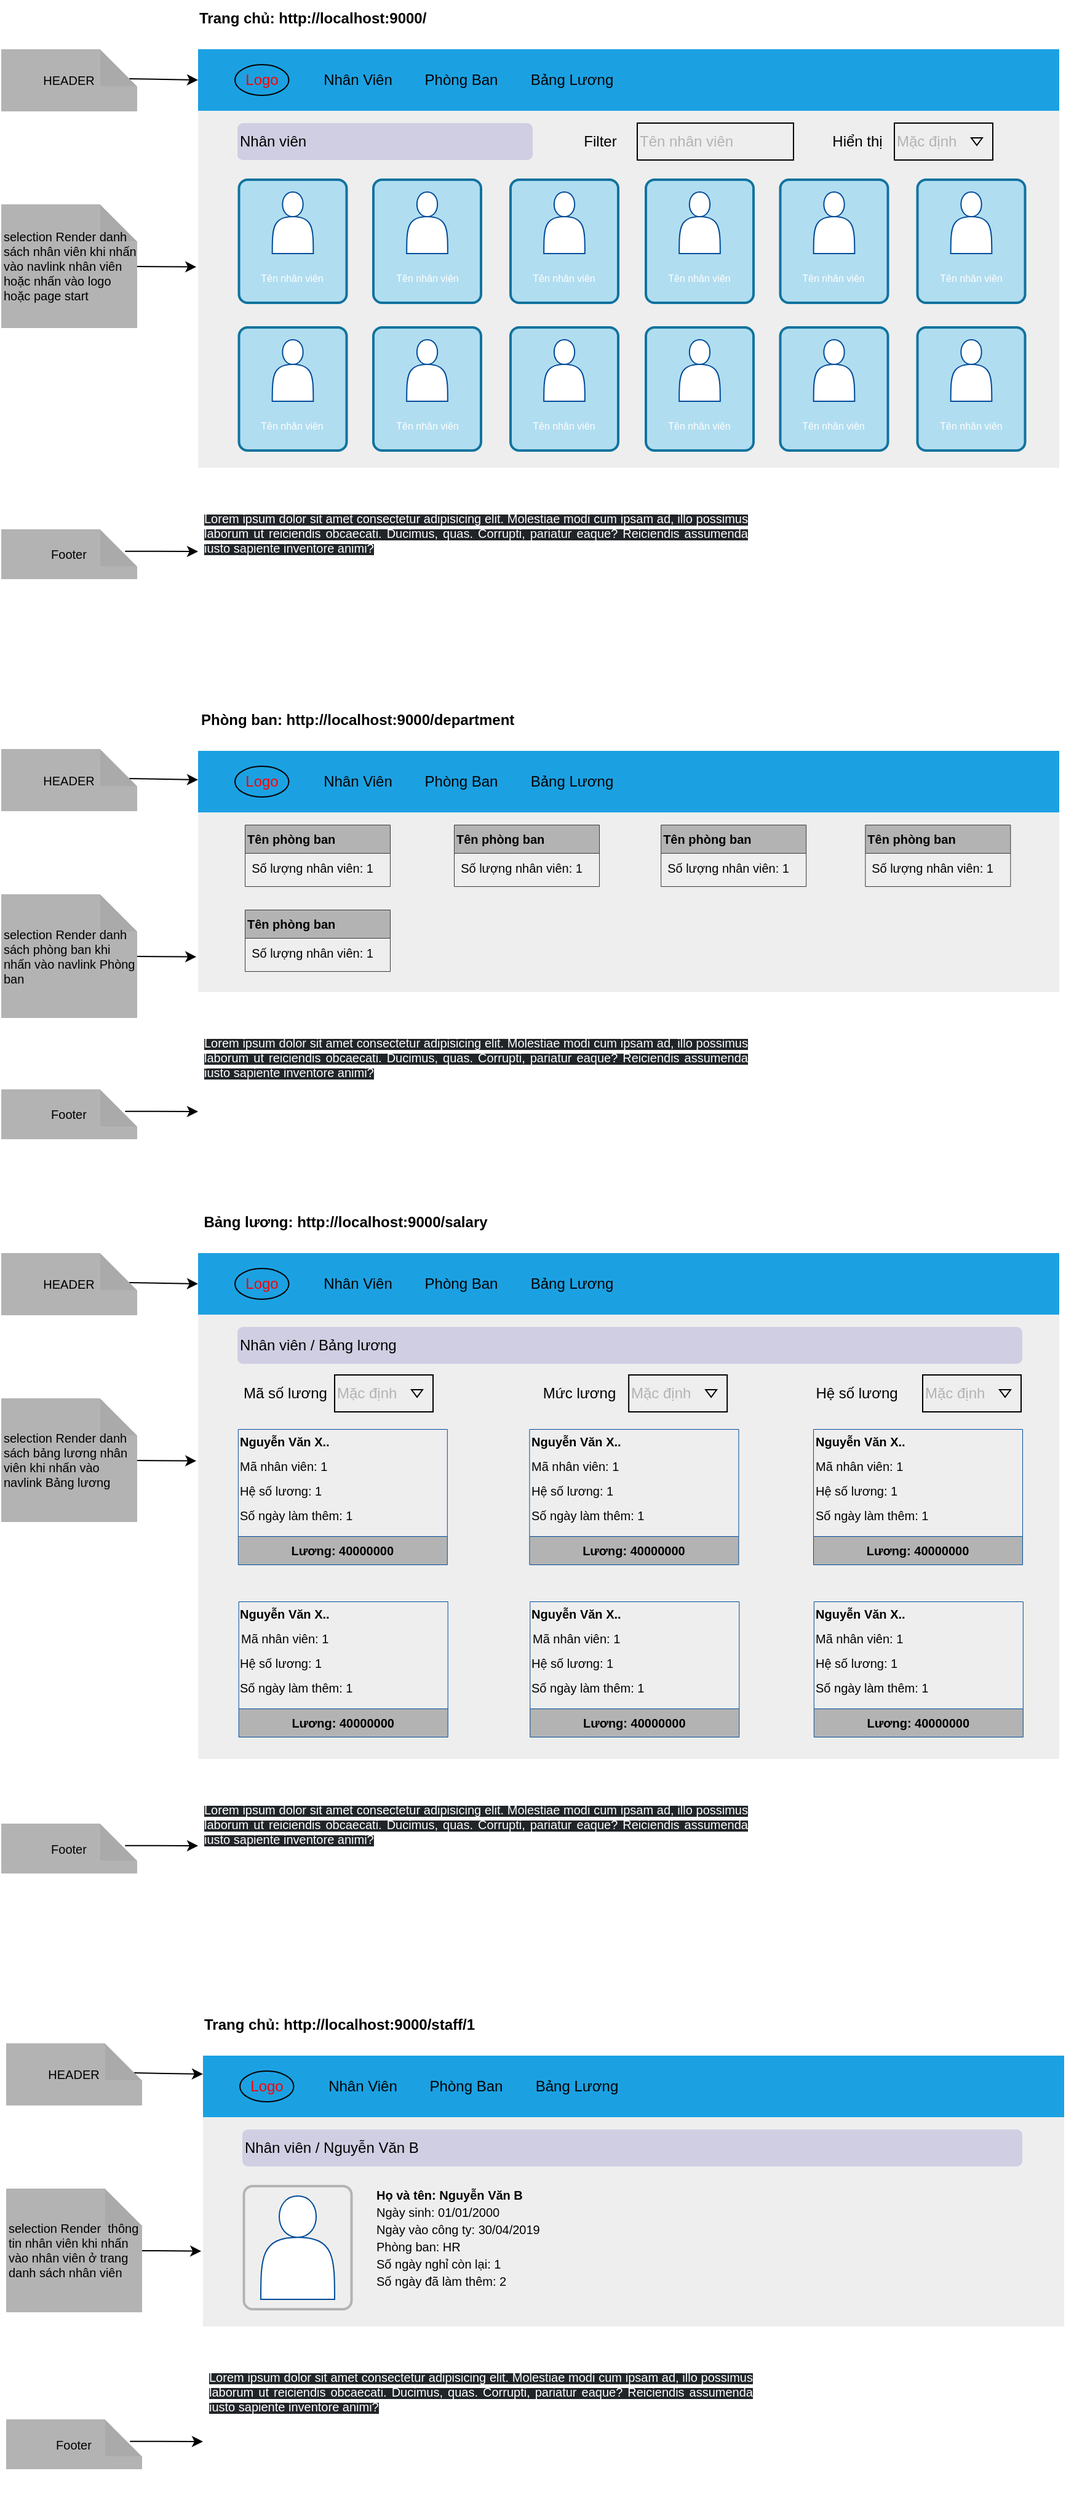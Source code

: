<mxfile>
    <diagram id="FEKeomAr8xu8M4mcDsEi" name="Page-1">
        <mxGraphModel dx="3765" dy="2390" grid="1" gridSize="10" guides="1" tooltips="1" connect="1" arrows="1" fold="1" page="1" pageScale="1" pageWidth="850" pageHeight="1100" math="0" shadow="0">
            <root>
                <mxCell id="0"/>
                <mxCell id="1" parent="0"/>
                <mxCell id="2" value="&lt;b&gt;Trang chủ:&amp;nbsp;http://localhost:9000/&amp;nbsp;&lt;/b&gt;" style="text;html=1;strokeColor=none;fillColor=none;align=center;verticalAlign=middle;whiteSpace=wrap;rounded=0;" vertex="1" parent="1">
                    <mxGeometry x="40" y="10" width="270" height="30" as="geometry"/>
                </mxCell>
                <mxCell id="3" value="" style="rounded=0;whiteSpace=wrap;html=1;fillColor=#eeeeee;strokeColor=none;" vertex="1" parent="1">
                    <mxGeometry x="80" y="100" width="700" height="430" as="geometry"/>
                </mxCell>
                <mxCell id="4" value="" style="rounded=0;whiteSpace=wrap;html=1;fillColor=#1ba1e2;fontColor=#ffffff;strokeColor=none;" vertex="1" parent="1">
                    <mxGeometry x="80" y="50" width="700" height="50" as="geometry"/>
                </mxCell>
                <mxCell id="5" value="&lt;font color=&quot;#ff0000&quot;&gt;Logo&lt;/font&gt;" style="ellipse;whiteSpace=wrap;html=1;fillColor=none;" vertex="1" parent="1">
                    <mxGeometry x="110" y="62.5" width="43.75" height="25" as="geometry"/>
                </mxCell>
                <mxCell id="7" value="Nhân Viên" style="text;html=1;strokeColor=none;fillColor=none;align=center;verticalAlign=middle;whiteSpace=wrap;rounded=0;" vertex="1" parent="1">
                    <mxGeometry x="180" y="60" width="60" height="30" as="geometry"/>
                </mxCell>
                <mxCell id="8" value="Phòng Ban" style="text;html=1;strokeColor=none;fillColor=none;align=center;verticalAlign=middle;whiteSpace=wrap;rounded=0;" vertex="1" parent="1">
                    <mxGeometry x="254" y="60" width="80" height="30" as="geometry"/>
                </mxCell>
                <mxCell id="9" value="Bảng Lương" style="text;html=1;strokeColor=none;fillColor=none;align=center;verticalAlign=middle;whiteSpace=wrap;rounded=0;" vertex="1" parent="1">
                    <mxGeometry x="344" y="60" width="80" height="30" as="geometry"/>
                </mxCell>
                <mxCell id="10" value="Nhân viên" style="rounded=1;whiteSpace=wrap;html=1;fillColor=#d0cee2;strokeColor=none;align=left;" vertex="1" parent="1">
                    <mxGeometry x="112" y="110" width="240" height="30" as="geometry"/>
                </mxCell>
                <mxCell id="11" value="&lt;font color=&quot;#b3b3b3&quot;&gt;Tên nhân viên&lt;/font&gt;" style="rounded=0;whiteSpace=wrap;html=1;fillColor=none;strokeColor=#000000;align=left;" vertex="1" parent="1">
                    <mxGeometry x="437" y="110" width="127" height="30" as="geometry"/>
                </mxCell>
                <mxCell id="12" value="&lt;font color=&quot;#000000&quot;&gt;Filter&lt;/font&gt;" style="text;html=1;align=center;verticalAlign=middle;whiteSpace=wrap;rounded=0;fillColor=none;strokeColor=none;" vertex="1" parent="1">
                    <mxGeometry x="377" y="110" width="60" height="30" as="geometry"/>
                </mxCell>
                <mxCell id="15" value="&lt;font color=&quot;#b3b3b3&quot;&gt;Mặc định&lt;/font&gt;" style="rounded=0;whiteSpace=wrap;html=1;fillColor=none;strokeColor=#000000;align=left;" vertex="1" parent="1">
                    <mxGeometry x="646" y="110" width="80" height="30" as="geometry"/>
                </mxCell>
                <mxCell id="16" value="&lt;font color=&quot;#000000&quot;&gt;Hiển thị&lt;/font&gt;" style="text;html=1;align=center;verticalAlign=middle;whiteSpace=wrap;rounded=0;fillColor=none;strokeColor=none;" vertex="1" parent="1">
                    <mxGeometry x="586" y="110" width="60" height="30" as="geometry"/>
                </mxCell>
                <mxCell id="18" value="" style="triangle;html=1;whiteSpace=wrap;rotation=90;fillColor=none;strokeColor=#000000;" vertex="1" parent="1">
                    <mxGeometry x="710" y="120.5" width="6" height="9" as="geometry"/>
                </mxCell>
                <mxCell id="20" value="" style="rounded=1;whiteSpace=wrap;html=1;absoluteArcSize=1;arcSize=14;strokeWidth=2;fillColor=#b1ddf0;strokeColor=#10739e;" vertex="1" parent="1">
                    <mxGeometry x="113.25" y="156" width="87.5" height="100" as="geometry"/>
                </mxCell>
                <mxCell id="21" value="&lt;font color=&quot;#ffffff&quot; style=&quot;font-size: 7px&quot;&gt;Image&lt;/font&gt;" style="shape=actor;whiteSpace=wrap;html=1;fontColor=#B3B3B3;strokeColor=#004C99;gradientColor=none;" vertex="1" parent="1">
                    <mxGeometry x="140.33" y="166" width="33.34" height="50" as="geometry"/>
                </mxCell>
                <mxCell id="22" value="&lt;font style=&quot;font-size: 8px&quot;&gt;Tên nhân viên&lt;/font&gt;" style="text;html=1;strokeColor=none;fillColor=none;align=center;verticalAlign=middle;whiteSpace=wrap;rounded=0;fontSize=7;fontColor=#FFFFFF;" vertex="1" parent="1">
                    <mxGeometry x="125.33" y="226" width="63.34" height="20" as="geometry"/>
                </mxCell>
                <mxCell id="24" value="" style="rounded=1;whiteSpace=wrap;html=1;absoluteArcSize=1;arcSize=14;strokeWidth=2;fillColor=#b1ddf0;strokeColor=#10739e;" vertex="1" parent="1">
                    <mxGeometry x="222.5" y="156" width="87.5" height="100" as="geometry"/>
                </mxCell>
                <mxCell id="25" value="&lt;font color=&quot;#ffffff&quot; style=&quot;font-size: 7px&quot;&gt;Image&lt;/font&gt;" style="shape=actor;whiteSpace=wrap;html=1;fontColor=#B3B3B3;strokeColor=#004C99;gradientColor=none;" vertex="1" parent="1">
                    <mxGeometry x="249.58" y="166" width="33.34" height="50" as="geometry"/>
                </mxCell>
                <mxCell id="26" value="&lt;font style=&quot;font-size: 8px&quot;&gt;Tên nhân viên&lt;/font&gt;" style="text;html=1;strokeColor=none;fillColor=none;align=center;verticalAlign=middle;whiteSpace=wrap;rounded=0;fontSize=7;fontColor=#FFFFFF;" vertex="1" parent="1">
                    <mxGeometry x="234.58" y="226" width="63.34" height="20" as="geometry"/>
                </mxCell>
                <mxCell id="27" value="" style="rounded=1;whiteSpace=wrap;html=1;absoluteArcSize=1;arcSize=14;strokeWidth=2;fillColor=#b1ddf0;strokeColor=#10739e;" vertex="1" parent="1">
                    <mxGeometry x="334" y="156" width="87.5" height="100" as="geometry"/>
                </mxCell>
                <mxCell id="28" value="&lt;font color=&quot;#ffffff&quot; style=&quot;font-size: 7px&quot;&gt;Image&lt;/font&gt;" style="shape=actor;whiteSpace=wrap;html=1;fontColor=#B3B3B3;strokeColor=#004C99;gradientColor=none;" vertex="1" parent="1">
                    <mxGeometry x="361.08" y="166" width="33.34" height="50" as="geometry"/>
                </mxCell>
                <mxCell id="29" value="&lt;font style=&quot;font-size: 8px&quot;&gt;Tên nhân viên&lt;/font&gt;" style="text;html=1;strokeColor=none;fillColor=none;align=center;verticalAlign=middle;whiteSpace=wrap;rounded=0;fontSize=7;fontColor=#FFFFFF;" vertex="1" parent="1">
                    <mxGeometry x="346.08" y="226" width="63.34" height="20" as="geometry"/>
                </mxCell>
                <mxCell id="62" value="" style="rounded=1;whiteSpace=wrap;html=1;absoluteArcSize=1;arcSize=14;strokeWidth=2;fillColor=#b1ddf0;strokeColor=#10739e;" vertex="1" parent="1">
                    <mxGeometry x="444" y="156" width="87.5" height="100" as="geometry"/>
                </mxCell>
                <mxCell id="63" value="&lt;font color=&quot;#ffffff&quot; style=&quot;font-size: 7px&quot;&gt;Image&lt;/font&gt;" style="shape=actor;whiteSpace=wrap;html=1;fontColor=#B3B3B3;strokeColor=#004C99;gradientColor=none;" vertex="1" parent="1">
                    <mxGeometry x="471.08" y="166" width="33.34" height="50" as="geometry"/>
                </mxCell>
                <mxCell id="64" value="&lt;font style=&quot;font-size: 8px&quot;&gt;Tên nhân viên&lt;/font&gt;" style="text;html=1;strokeColor=none;fillColor=none;align=center;verticalAlign=middle;whiteSpace=wrap;rounded=0;fontSize=7;fontColor=#FFFFFF;" vertex="1" parent="1">
                    <mxGeometry x="456.08" y="226" width="63.34" height="20" as="geometry"/>
                </mxCell>
                <mxCell id="65" value="" style="rounded=1;whiteSpace=wrap;html=1;absoluteArcSize=1;arcSize=14;strokeWidth=2;fillColor=#b1ddf0;strokeColor=#10739e;" vertex="1" parent="1">
                    <mxGeometry x="553.25" y="156" width="87.5" height="100" as="geometry"/>
                </mxCell>
                <mxCell id="66" value="&lt;font color=&quot;#ffffff&quot; style=&quot;font-size: 7px&quot;&gt;Image&lt;/font&gt;" style="shape=actor;whiteSpace=wrap;html=1;fontColor=#B3B3B3;strokeColor=#004C99;gradientColor=none;" vertex="1" parent="1">
                    <mxGeometry x="580.33" y="166" width="33.34" height="50" as="geometry"/>
                </mxCell>
                <mxCell id="67" value="&lt;font style=&quot;font-size: 8px&quot;&gt;Tên nhân viên&lt;/font&gt;" style="text;html=1;strokeColor=none;fillColor=none;align=center;verticalAlign=middle;whiteSpace=wrap;rounded=0;fontSize=7;fontColor=#FFFFFF;" vertex="1" parent="1">
                    <mxGeometry x="565.33" y="226" width="63.34" height="20" as="geometry"/>
                </mxCell>
                <mxCell id="68" value="" style="rounded=1;whiteSpace=wrap;html=1;absoluteArcSize=1;arcSize=14;strokeWidth=2;fillColor=#b1ddf0;strokeColor=#10739e;" vertex="1" parent="1">
                    <mxGeometry x="664.75" y="156" width="87.5" height="100" as="geometry"/>
                </mxCell>
                <mxCell id="69" value="&lt;font color=&quot;#ffffff&quot; style=&quot;font-size: 7px&quot;&gt;Image&lt;/font&gt;" style="shape=actor;whiteSpace=wrap;html=1;fontColor=#B3B3B3;strokeColor=#004C99;gradientColor=none;" vertex="1" parent="1">
                    <mxGeometry x="691.83" y="166" width="33.34" height="50" as="geometry"/>
                </mxCell>
                <mxCell id="70" value="&lt;font style=&quot;font-size: 8px&quot;&gt;Tên nhân viên&lt;/font&gt;" style="text;html=1;strokeColor=none;fillColor=none;align=center;verticalAlign=middle;whiteSpace=wrap;rounded=0;fontSize=7;fontColor=#FFFFFF;" vertex="1" parent="1">
                    <mxGeometry x="676.83" y="226" width="63.34" height="20" as="geometry"/>
                </mxCell>
                <mxCell id="71" value="" style="rounded=1;whiteSpace=wrap;html=1;absoluteArcSize=1;arcSize=14;strokeWidth=2;fillColor=#b1ddf0;strokeColor=#10739e;" vertex="1" parent="1">
                    <mxGeometry x="113.25" y="276" width="87.5" height="100" as="geometry"/>
                </mxCell>
                <mxCell id="72" value="&lt;font color=&quot;#ffffff&quot; style=&quot;font-size: 7px&quot;&gt;Image&lt;/font&gt;" style="shape=actor;whiteSpace=wrap;html=1;fontColor=#B3B3B3;strokeColor=#004C99;gradientColor=none;" vertex="1" parent="1">
                    <mxGeometry x="140.33" y="286" width="33.34" height="50" as="geometry"/>
                </mxCell>
                <mxCell id="73" value="&lt;font style=&quot;font-size: 8px&quot;&gt;Tên nhân viên&lt;/font&gt;" style="text;html=1;strokeColor=none;fillColor=none;align=center;verticalAlign=middle;whiteSpace=wrap;rounded=0;fontSize=7;fontColor=#FFFFFF;" vertex="1" parent="1">
                    <mxGeometry x="125.33" y="346" width="63.34" height="20" as="geometry"/>
                </mxCell>
                <mxCell id="74" value="" style="rounded=1;whiteSpace=wrap;html=1;absoluteArcSize=1;arcSize=14;strokeWidth=2;fillColor=#b1ddf0;strokeColor=#10739e;" vertex="1" parent="1">
                    <mxGeometry x="222.5" y="276" width="87.5" height="100" as="geometry"/>
                </mxCell>
                <mxCell id="75" value="&lt;font color=&quot;#ffffff&quot; style=&quot;font-size: 7px&quot;&gt;Image&lt;/font&gt;" style="shape=actor;whiteSpace=wrap;html=1;fontColor=#B3B3B3;strokeColor=#004C99;gradientColor=none;" vertex="1" parent="1">
                    <mxGeometry x="249.58" y="286" width="33.34" height="50" as="geometry"/>
                </mxCell>
                <mxCell id="76" value="&lt;font style=&quot;font-size: 8px&quot;&gt;Tên nhân viên&lt;/font&gt;" style="text;html=1;strokeColor=none;fillColor=none;align=center;verticalAlign=middle;whiteSpace=wrap;rounded=0;fontSize=7;fontColor=#FFFFFF;" vertex="1" parent="1">
                    <mxGeometry x="234.58" y="346" width="63.34" height="20" as="geometry"/>
                </mxCell>
                <mxCell id="77" value="" style="rounded=1;whiteSpace=wrap;html=1;absoluteArcSize=1;arcSize=14;strokeWidth=2;fillColor=#b1ddf0;strokeColor=#10739e;" vertex="1" parent="1">
                    <mxGeometry x="334" y="276" width="87.5" height="100" as="geometry"/>
                </mxCell>
                <mxCell id="78" value="&lt;font color=&quot;#ffffff&quot; style=&quot;font-size: 7px&quot;&gt;Image&lt;/font&gt;" style="shape=actor;whiteSpace=wrap;html=1;fontColor=#B3B3B3;strokeColor=#004C99;gradientColor=none;" vertex="1" parent="1">
                    <mxGeometry x="361.08" y="286" width="33.34" height="50" as="geometry"/>
                </mxCell>
                <mxCell id="79" value="&lt;font style=&quot;font-size: 8px&quot;&gt;Tên nhân viên&lt;/font&gt;" style="text;html=1;strokeColor=none;fillColor=none;align=center;verticalAlign=middle;whiteSpace=wrap;rounded=0;fontSize=7;fontColor=#FFFFFF;" vertex="1" parent="1">
                    <mxGeometry x="346.08" y="346" width="63.34" height="20" as="geometry"/>
                </mxCell>
                <mxCell id="80" value="" style="rounded=1;whiteSpace=wrap;html=1;absoluteArcSize=1;arcSize=14;strokeWidth=2;fillColor=#b1ddf0;strokeColor=#10739e;" vertex="1" parent="1">
                    <mxGeometry x="444" y="276" width="87.5" height="100" as="geometry"/>
                </mxCell>
                <mxCell id="81" value="&lt;font color=&quot;#ffffff&quot; style=&quot;font-size: 7px&quot;&gt;Image&lt;/font&gt;" style="shape=actor;whiteSpace=wrap;html=1;fontColor=#B3B3B3;strokeColor=#004C99;gradientColor=none;" vertex="1" parent="1">
                    <mxGeometry x="471.08" y="286" width="33.34" height="50" as="geometry"/>
                </mxCell>
                <mxCell id="82" value="&lt;font style=&quot;font-size: 8px&quot;&gt;Tên nhân viên&lt;/font&gt;" style="text;html=1;strokeColor=none;fillColor=none;align=center;verticalAlign=middle;whiteSpace=wrap;rounded=0;fontSize=7;fontColor=#FFFFFF;" vertex="1" parent="1">
                    <mxGeometry x="456.08" y="346" width="63.34" height="20" as="geometry"/>
                </mxCell>
                <mxCell id="83" value="" style="rounded=1;whiteSpace=wrap;html=1;absoluteArcSize=1;arcSize=14;strokeWidth=2;fillColor=#b1ddf0;strokeColor=#10739e;" vertex="1" parent="1">
                    <mxGeometry x="553.25" y="276" width="87.5" height="100" as="geometry"/>
                </mxCell>
                <mxCell id="84" value="&lt;font color=&quot;#ffffff&quot; style=&quot;font-size: 7px&quot;&gt;Image&lt;/font&gt;" style="shape=actor;whiteSpace=wrap;html=1;fontColor=#B3B3B3;strokeColor=#004C99;gradientColor=none;" vertex="1" parent="1">
                    <mxGeometry x="580.33" y="286" width="33.34" height="50" as="geometry"/>
                </mxCell>
                <mxCell id="85" value="&lt;font style=&quot;font-size: 8px&quot;&gt;Tên nhân viên&lt;/font&gt;" style="text;html=1;strokeColor=none;fillColor=none;align=center;verticalAlign=middle;whiteSpace=wrap;rounded=0;fontSize=7;fontColor=#FFFFFF;" vertex="1" parent="1">
                    <mxGeometry x="565.33" y="346" width="63.34" height="20" as="geometry"/>
                </mxCell>
                <mxCell id="86" value="" style="rounded=1;whiteSpace=wrap;html=1;absoluteArcSize=1;arcSize=14;strokeWidth=2;fillColor=#b1ddf0;strokeColor=#10739e;" vertex="1" parent="1">
                    <mxGeometry x="664.75" y="276" width="87.5" height="100" as="geometry"/>
                </mxCell>
                <mxCell id="87" value="&lt;font color=&quot;#ffffff&quot; style=&quot;font-size: 7px&quot;&gt;Image&lt;/font&gt;" style="shape=actor;whiteSpace=wrap;html=1;fontColor=#B3B3B3;strokeColor=#004C99;gradientColor=none;" vertex="1" parent="1">
                    <mxGeometry x="691.83" y="286" width="33.34" height="50" as="geometry"/>
                </mxCell>
                <mxCell id="88" value="&lt;font style=&quot;font-size: 8px&quot;&gt;Tên nhân viên&lt;/font&gt;" style="text;html=1;strokeColor=none;fillColor=none;align=center;verticalAlign=middle;whiteSpace=wrap;rounded=0;fontSize=7;fontColor=#FFFFFF;" vertex="1" parent="1">
                    <mxGeometry x="676.83" y="346" width="63.34" height="20" as="geometry"/>
                </mxCell>
                <mxCell id="90" value="" style="rounded=0;whiteSpace=wrap;html=1;fontSize=8;fontColor=#FFFFFF;strokeColor=none;gradientColor=none;" vertex="1" parent="1">
                    <mxGeometry x="80" y="390" width="700" height="140" as="geometry"/>
                </mxCell>
                <mxCell id="91" value="&lt;h1&gt;Heading&lt;/h1&gt;&lt;p style=&quot;text-align: justify&quot;&gt;&lt;span style=&quot;font-family: , , &amp;#34;segoe ui&amp;#34; , &amp;#34;roboto&amp;#34; , &amp;#34;helvetica neue&amp;#34; , &amp;#34;arial&amp;#34; , &amp;#34;noto sans&amp;#34; , &amp;#34;liberation sans&amp;#34; , sans-serif , &amp;#34;apple color emoji&amp;#34; , &amp;#34;segoe ui emoji&amp;#34; , &amp;#34;segoe ui symbol&amp;#34; , &amp;#34;noto color emoji&amp;#34; ; background-color: rgb(33 , 37 , 41)&quot;&gt;&lt;font style=&quot;font-size: 10px&quot;&gt;Lorem ipsum dolor sit amet consectetur adipisicing elit. Molestiae modi cum ipsam ad, illo possimus laborum ut reiciendis obcaecati. Ducimus, quas. Corrupti, pariatur eaque? Reiciendis assumenda iusto sapiente inventore animi?&lt;/font&gt;&lt;/span&gt;&lt;br&gt;&lt;/p&gt;" style="text;html=1;strokeColor=none;fillColor=none;spacing=5;spacingTop=-20;whiteSpace=wrap;overflow=hidden;rounded=0;fontSize=8;fontColor=#FFFFFF;" vertex="1" parent="1">
                    <mxGeometry x="80" y="395" width="450" height="130" as="geometry"/>
                </mxCell>
                <mxCell id="92" value="&lt;b&gt;LINK&lt;/b&gt;" style="text;html=1;strokeColor=none;fillColor=none;align=center;verticalAlign=middle;whiteSpace=wrap;rounded=0;fontSize=10;fontColor=#FFFFFF;" vertex="1" parent="1">
                    <mxGeometry x="617" y="395" width="123.17" height="40" as="geometry"/>
                </mxCell>
                <mxCell id="93" value="Nhân viên" style="text;html=1;strokeColor=none;fillColor=none;align=center;verticalAlign=middle;whiteSpace=wrap;rounded=0;fontSize=10;fontColor=#FFFFFF;" vertex="1" parent="1">
                    <mxGeometry x="648.585" y="420" width="60" height="20" as="geometry"/>
                </mxCell>
                <mxCell id="94" value="Phòng Ban" style="text;html=1;strokeColor=none;fillColor=none;align=center;verticalAlign=middle;whiteSpace=wrap;rounded=0;fontSize=10;fontColor=#FFFFFF;" vertex="1" parent="1">
                    <mxGeometry x="648.585" y="435" width="60" height="20" as="geometry"/>
                </mxCell>
                <mxCell id="95" value="Bảng Lương" style="text;html=1;strokeColor=none;fillColor=none;align=center;verticalAlign=middle;whiteSpace=wrap;rounded=0;fontSize=10;fontColor=#FFFFFF;" vertex="1" parent="1">
                    <mxGeometry x="648.585" y="449" width="60" height="20" as="geometry"/>
                </mxCell>
                <mxCell id="98" value="&lt;b&gt;Phòng ban:&amp;nbsp;http://localhost:9000/department&amp;nbsp;&lt;/b&gt;" style="text;html=1;strokeColor=none;fillColor=none;align=center;verticalAlign=middle;whiteSpace=wrap;rounded=0;" vertex="1" parent="1">
                    <mxGeometry x="43" y="580" width="337" height="30" as="geometry"/>
                </mxCell>
                <mxCell id="99" value="" style="rounded=0;whiteSpace=wrap;html=1;fillColor=#eeeeee;strokeColor=none;" vertex="1" parent="1">
                    <mxGeometry x="80" y="670" width="700" height="280" as="geometry"/>
                </mxCell>
                <mxCell id="100" value="" style="rounded=0;whiteSpace=wrap;html=1;fillColor=#1ba1e2;fontColor=#ffffff;strokeColor=none;" vertex="1" parent="1">
                    <mxGeometry x="80" y="620" width="700" height="50" as="geometry"/>
                </mxCell>
                <mxCell id="101" value="&lt;font color=&quot;#ff0000&quot;&gt;Logo&lt;/font&gt;" style="ellipse;whiteSpace=wrap;html=1;fillColor=none;" vertex="1" parent="1">
                    <mxGeometry x="110" y="632.5" width="43.75" height="25" as="geometry"/>
                </mxCell>
                <mxCell id="102" value="Nhân Viên" style="text;html=1;strokeColor=none;fillColor=none;align=center;verticalAlign=middle;whiteSpace=wrap;rounded=0;" vertex="1" parent="1">
                    <mxGeometry x="180" y="630" width="60" height="30" as="geometry"/>
                </mxCell>
                <mxCell id="103" value="Phòng Ban" style="text;html=1;strokeColor=none;fillColor=none;align=center;verticalAlign=middle;whiteSpace=wrap;rounded=0;" vertex="1" parent="1">
                    <mxGeometry x="254" y="630" width="80" height="30" as="geometry"/>
                </mxCell>
                <mxCell id="104" value="Bảng Lương" style="text;html=1;strokeColor=none;fillColor=none;align=center;verticalAlign=middle;whiteSpace=wrap;rounded=0;" vertex="1" parent="1">
                    <mxGeometry x="344" y="630" width="80" height="30" as="geometry"/>
                </mxCell>
                <mxCell id="147" value="" style="rounded=0;whiteSpace=wrap;html=1;fontSize=8;fontColor=#FFFFFF;strokeColor=none;gradientColor=none;" vertex="1" parent="1">
                    <mxGeometry x="80" y="816" width="700" height="140" as="geometry"/>
                </mxCell>
                <mxCell id="148" value="&lt;h1&gt;Heading&lt;/h1&gt;&lt;p style=&quot;text-align: justify&quot;&gt;&lt;span style=&quot;font-family: , , &amp;#34;segoe ui&amp;#34; , &amp;#34;roboto&amp;#34; , &amp;#34;helvetica neue&amp;#34; , &amp;#34;arial&amp;#34; , &amp;#34;noto sans&amp;#34; , &amp;#34;liberation sans&amp;#34; , sans-serif , &amp;#34;apple color emoji&amp;#34; , &amp;#34;segoe ui emoji&amp;#34; , &amp;#34;segoe ui symbol&amp;#34; , &amp;#34;noto color emoji&amp;#34; ; background-color: rgb(33 , 37 , 41)&quot;&gt;&lt;font style=&quot;font-size: 10px&quot;&gt;Lorem ipsum dolor sit amet consectetur adipisicing elit. Molestiae modi cum ipsam ad, illo possimus laborum ut reiciendis obcaecati. Ducimus, quas. Corrupti, pariatur eaque? Reiciendis assumenda iusto sapiente inventore animi?&lt;/font&gt;&lt;/span&gt;&lt;br&gt;&lt;/p&gt;" style="text;html=1;strokeColor=none;fillColor=none;spacing=5;spacingTop=-20;whiteSpace=wrap;overflow=hidden;rounded=0;fontSize=8;fontColor=#FFFFFF;" vertex="1" parent="1">
                    <mxGeometry x="80" y="821" width="450" height="130" as="geometry"/>
                </mxCell>
                <mxCell id="149" value="&lt;b&gt;LINK&lt;/b&gt;" style="text;html=1;strokeColor=none;fillColor=none;align=center;verticalAlign=middle;whiteSpace=wrap;rounded=0;fontSize=10;fontColor=#FFFFFF;" vertex="1" parent="1">
                    <mxGeometry x="617" y="821" width="123.17" height="40" as="geometry"/>
                </mxCell>
                <mxCell id="150" value="Nhân viên" style="text;html=1;strokeColor=none;fillColor=none;align=center;verticalAlign=middle;whiteSpace=wrap;rounded=0;fontSize=10;fontColor=#FFFFFF;" vertex="1" parent="1">
                    <mxGeometry x="648.585" y="846" width="60" height="20" as="geometry"/>
                </mxCell>
                <mxCell id="151" value="Phòng Ban" style="text;html=1;strokeColor=none;fillColor=none;align=center;verticalAlign=middle;whiteSpace=wrap;rounded=0;fontSize=10;fontColor=#FFFFFF;" vertex="1" parent="1">
                    <mxGeometry x="648.585" y="861" width="60" height="20" as="geometry"/>
                </mxCell>
                <mxCell id="152" value="Bảng Lương" style="text;html=1;strokeColor=none;fillColor=none;align=center;verticalAlign=middle;whiteSpace=wrap;rounded=0;fontSize=10;fontColor=#FFFFFF;" vertex="1" parent="1">
                    <mxGeometry x="648.585" y="875" width="60" height="20" as="geometry"/>
                </mxCell>
                <mxCell id="153" value="Tên phòng ban" style="swimlane;fontSize=10;strokeWidth=0.5;fillColor=#B3B3B3;strokeColor=#36393d;fontColor=#000000;align=left;perimeterSpacing=0;portConstraintRotation=0;arcSize=15;" vertex="1" parent="1">
                    <mxGeometry x="118" y="680" width="118" height="50" as="geometry"/>
                </mxCell>
                <mxCell id="155" value="Số lượng nhân viên: 1" style="text;html=1;strokeColor=none;fillColor=none;align=center;verticalAlign=middle;whiteSpace=wrap;rounded=0;fontSize=10;fontColor=#000000;" vertex="1" parent="1">
                    <mxGeometry x="118.0" y="700" width="110" height="30" as="geometry"/>
                </mxCell>
                <mxCell id="157" value="Tên phòng ban" style="swimlane;fontSize=10;strokeWidth=0.5;fillColor=#B3B3B3;strokeColor=#36393d;fontColor=#000000;align=left;perimeterSpacing=0;portConstraintRotation=0;arcSize=15;" vertex="1" parent="1">
                    <mxGeometry x="288" y="680" width="118" height="50" as="geometry"/>
                </mxCell>
                <mxCell id="158" value="Số lượng nhân viên: 1" style="text;html=1;strokeColor=none;fillColor=none;align=center;verticalAlign=middle;whiteSpace=wrap;rounded=0;fontSize=10;fontColor=#000000;" vertex="1" parent="1">
                    <mxGeometry x="288" y="700" width="110" height="30" as="geometry"/>
                </mxCell>
                <mxCell id="159" value="Tên phòng ban" style="swimlane;fontSize=10;strokeWidth=0.5;fillColor=#B3B3B3;strokeColor=#36393d;fontColor=#000000;align=left;perimeterSpacing=0;portConstraintRotation=0;arcSize=15;" vertex="1" parent="1">
                    <mxGeometry x="456.08" y="680" width="118" height="50" as="geometry"/>
                </mxCell>
                <mxCell id="160" value="Số lượng nhân viên: 1" style="text;html=1;strokeColor=none;fillColor=none;align=center;verticalAlign=middle;whiteSpace=wrap;rounded=0;fontSize=10;fontColor=#000000;" vertex="1" parent="1">
                    <mxGeometry x="456.08" y="700" width="110" height="30" as="geometry"/>
                </mxCell>
                <mxCell id="161" value="Tên phòng ban" style="swimlane;fontSize=10;strokeWidth=0.5;fillColor=#B3B3B3;strokeColor=#36393d;fontColor=#000000;align=left;perimeterSpacing=0;portConstraintRotation=0;arcSize=15;" vertex="1" parent="1">
                    <mxGeometry x="622.17" y="680" width="118" height="50" as="geometry"/>
                </mxCell>
                <mxCell id="162" value="Số lượng nhân viên: 1" style="text;html=1;strokeColor=none;fillColor=none;align=center;verticalAlign=middle;whiteSpace=wrap;rounded=0;fontSize=10;fontColor=#000000;" vertex="1" parent="1">
                    <mxGeometry x="622.17" y="700" width="110" height="30" as="geometry"/>
                </mxCell>
                <mxCell id="163" value="Tên phòng ban" style="swimlane;fontSize=10;strokeWidth=0.5;fillColor=#B3B3B3;strokeColor=#36393d;fontColor=#000000;align=left;perimeterSpacing=0;portConstraintRotation=0;arcSize=15;" vertex="1" parent="1">
                    <mxGeometry x="118" y="749" width="118" height="50" as="geometry"/>
                </mxCell>
                <mxCell id="164" value="Số lượng nhân viên: 1" style="text;html=1;strokeColor=none;fillColor=none;align=center;verticalAlign=middle;whiteSpace=wrap;rounded=0;fontSize=10;fontColor=#000000;" vertex="1" parent="1">
                    <mxGeometry x="118.0" y="769" width="110" height="30" as="geometry"/>
                </mxCell>
                <mxCell id="166" value="&lt;b&gt;Bảng lương:&amp;nbsp;http://localhost:9000/salary&lt;/b&gt;" style="text;html=1;strokeColor=none;fillColor=none;align=center;verticalAlign=middle;whiteSpace=wrap;rounded=0;" vertex="1" parent="1">
                    <mxGeometry x="40" y="988" width="320" height="30" as="geometry"/>
                </mxCell>
                <mxCell id="167" value="" style="rounded=0;whiteSpace=wrap;html=1;fillColor=#eeeeee;strokeColor=none;" vertex="1" parent="1">
                    <mxGeometry x="80" y="1078" width="700" height="492" as="geometry"/>
                </mxCell>
                <mxCell id="168" value="" style="rounded=0;whiteSpace=wrap;html=1;fillColor=#1ba1e2;fontColor=#ffffff;strokeColor=none;" vertex="1" parent="1">
                    <mxGeometry x="80" y="1028" width="700" height="50" as="geometry"/>
                </mxCell>
                <mxCell id="169" value="&lt;font color=&quot;#ff0000&quot;&gt;Logo&lt;/font&gt;" style="ellipse;whiteSpace=wrap;html=1;fillColor=none;" vertex="1" parent="1">
                    <mxGeometry x="110" y="1040.5" width="43.75" height="25" as="geometry"/>
                </mxCell>
                <mxCell id="170" value="Nhân Viên" style="text;html=1;strokeColor=none;fillColor=none;align=center;verticalAlign=middle;whiteSpace=wrap;rounded=0;" vertex="1" parent="1">
                    <mxGeometry x="180" y="1038" width="60" height="30" as="geometry"/>
                </mxCell>
                <mxCell id="171" value="Phòng Ban" style="text;html=1;strokeColor=none;fillColor=none;align=center;verticalAlign=middle;whiteSpace=wrap;rounded=0;" vertex="1" parent="1">
                    <mxGeometry x="254" y="1038" width="80" height="30" as="geometry"/>
                </mxCell>
                <mxCell id="172" value="Bảng Lương" style="text;html=1;strokeColor=none;fillColor=none;align=center;verticalAlign=middle;whiteSpace=wrap;rounded=0;" vertex="1" parent="1">
                    <mxGeometry x="344" y="1038" width="80" height="30" as="geometry"/>
                </mxCell>
                <mxCell id="173" value="Nhân viên / Bảng lương" style="rounded=1;whiteSpace=wrap;html=1;fillColor=#d0cee2;strokeColor=none;align=left;" vertex="1" parent="1">
                    <mxGeometry x="112" y="1088" width="638" height="30" as="geometry"/>
                </mxCell>
                <mxCell id="176" value="&lt;font color=&quot;#b3b3b3&quot;&gt;Mặc định&lt;/font&gt;" style="rounded=0;whiteSpace=wrap;html=1;fillColor=none;strokeColor=#000000;align=left;" vertex="1" parent="1">
                    <mxGeometry x="669" y="1127" width="80" height="30" as="geometry"/>
                </mxCell>
                <mxCell id="177" value="&lt;font color=&quot;#000000&quot;&gt;Hệ số lương&lt;/font&gt;" style="text;html=1;align=center;verticalAlign=middle;whiteSpace=wrap;rounded=0;fillColor=none;strokeColor=none;" vertex="1" parent="1">
                    <mxGeometry x="562" y="1127" width="107" height="30" as="geometry"/>
                </mxCell>
                <mxCell id="178" value="" style="triangle;html=1;whiteSpace=wrap;rotation=90;fillColor=none;strokeColor=#000000;" vertex="1" parent="1">
                    <mxGeometry x="733" y="1137.5" width="6" height="9" as="geometry"/>
                </mxCell>
                <mxCell id="215" value="" style="rounded=0;whiteSpace=wrap;html=1;fontSize=8;fontColor=#FFFFFF;strokeColor=none;gradientColor=none;" vertex="1" parent="1">
                    <mxGeometry x="80" y="1439" width="700" height="140" as="geometry"/>
                </mxCell>
                <mxCell id="216" value="&lt;h1&gt;Heading&lt;/h1&gt;&lt;p style=&quot;text-align: justify&quot;&gt;&lt;span style=&quot;font-family: , , &amp;#34;segoe ui&amp;#34; , &amp;#34;roboto&amp;#34; , &amp;#34;helvetica neue&amp;#34; , &amp;#34;arial&amp;#34; , &amp;#34;noto sans&amp;#34; , &amp;#34;liberation sans&amp;#34; , sans-serif , &amp;#34;apple color emoji&amp;#34; , &amp;#34;segoe ui emoji&amp;#34; , &amp;#34;segoe ui symbol&amp;#34; , &amp;#34;noto color emoji&amp;#34; ; background-color: rgb(33 , 37 , 41)&quot;&gt;&lt;font style=&quot;font-size: 10px&quot;&gt;Lorem ipsum dolor sit amet consectetur adipisicing elit. Molestiae modi cum ipsam ad, illo possimus laborum ut reiciendis obcaecati. Ducimus, quas. Corrupti, pariatur eaque? Reiciendis assumenda iusto sapiente inventore animi?&lt;/font&gt;&lt;/span&gt;&lt;br&gt;&lt;/p&gt;" style="text;html=1;strokeColor=none;fillColor=none;spacing=5;spacingTop=-20;whiteSpace=wrap;overflow=hidden;rounded=0;fontSize=8;fontColor=#FFFFFF;" vertex="1" parent="1">
                    <mxGeometry x="80" y="1444" width="450" height="130" as="geometry"/>
                </mxCell>
                <mxCell id="217" value="&lt;b&gt;LINK&lt;/b&gt;" style="text;html=1;strokeColor=none;fillColor=none;align=center;verticalAlign=middle;whiteSpace=wrap;rounded=0;fontSize=10;fontColor=#FFFFFF;" vertex="1" parent="1">
                    <mxGeometry x="617" y="1444" width="123.17" height="40" as="geometry"/>
                </mxCell>
                <mxCell id="218" value="Nhân viên" style="text;html=1;strokeColor=none;fillColor=none;align=center;verticalAlign=middle;whiteSpace=wrap;rounded=0;fontSize=10;fontColor=#FFFFFF;" vertex="1" parent="1">
                    <mxGeometry x="648.585" y="1469" width="60" height="20" as="geometry"/>
                </mxCell>
                <mxCell id="219" value="Phòng Ban" style="text;html=1;strokeColor=none;fillColor=none;align=center;verticalAlign=middle;whiteSpace=wrap;rounded=0;fontSize=10;fontColor=#FFFFFF;" vertex="1" parent="1">
                    <mxGeometry x="648.585" y="1484" width="60" height="20" as="geometry"/>
                </mxCell>
                <mxCell id="220" value="Bảng Lương" style="text;html=1;strokeColor=none;fillColor=none;align=center;verticalAlign=middle;whiteSpace=wrap;rounded=0;fontSize=10;fontColor=#FFFFFF;" vertex="1" parent="1">
                    <mxGeometry x="648.585" y="1498" width="60" height="20" as="geometry"/>
                </mxCell>
                <mxCell id="221" value="&lt;font color=&quot;#b3b3b3&quot;&gt;Mặc định&lt;/font&gt;" style="rounded=0;whiteSpace=wrap;html=1;fillColor=none;strokeColor=#000000;align=left;" vertex="1" parent="1">
                    <mxGeometry x="430.08" y="1127" width="80" height="30" as="geometry"/>
                </mxCell>
                <mxCell id="222" value="&lt;font color=&quot;#000000&quot;&gt;Mức lương&lt;/font&gt;" style="text;html=1;align=center;verticalAlign=middle;whiteSpace=wrap;rounded=0;fillColor=none;strokeColor=none;" vertex="1" parent="1">
                    <mxGeometry x="350.08" y="1127" width="80" height="30" as="geometry"/>
                </mxCell>
                <mxCell id="223" value="" style="triangle;html=1;whiteSpace=wrap;rotation=90;fillColor=none;strokeColor=#000000;" vertex="1" parent="1">
                    <mxGeometry x="494.08" y="1137.5" width="6" height="9" as="geometry"/>
                </mxCell>
                <mxCell id="224" value="&lt;font color=&quot;#b3b3b3&quot;&gt;Mặc định&lt;/font&gt;" style="rounded=0;whiteSpace=wrap;html=1;fillColor=none;strokeColor=#000000;align=left;" vertex="1" parent="1">
                    <mxGeometry x="191" y="1127" width="80" height="30" as="geometry"/>
                </mxCell>
                <mxCell id="225" value="&lt;font color=&quot;#000000&quot;&gt;Mã số lương&lt;/font&gt;" style="text;html=1;align=center;verticalAlign=middle;whiteSpace=wrap;rounded=0;fillColor=none;strokeColor=none;" vertex="1" parent="1">
                    <mxGeometry x="111" y="1127" width="80" height="30" as="geometry"/>
                </mxCell>
                <mxCell id="226" value="" style="triangle;html=1;whiteSpace=wrap;rotation=90;fillColor=none;strokeColor=#000000;" vertex="1" parent="1">
                    <mxGeometry x="255" y="1137.5" width="6" height="9" as="geometry"/>
                </mxCell>
                <mxCell id="231" value="Lương: 40000000" style="swimlane;fontSize=10;fontColor=#000000;strokeColor=#004C99;strokeWidth=0.5;fillColor=#B3B3B3;gradientColor=none;direction=west;" vertex="1" parent="1">
                    <mxGeometry x="112.42" y="1171" width="170" height="110" as="geometry"/>
                </mxCell>
                <mxCell id="232" value="&lt;b&gt;Nguyễn Văn X..&lt;/b&gt;" style="text;html=1;strokeColor=none;fillColor=none;align=left;verticalAlign=middle;whiteSpace=wrap;rounded=0;fontSize=10;fontColor=#000000;" vertex="1" parent="1">
                    <mxGeometry x="112.0" y="1171" width="130.42" height="20" as="geometry"/>
                </mxCell>
                <mxCell id="233" value="Mã nhân viên: 1" style="text;html=1;strokeColor=none;fillColor=none;align=left;verticalAlign=middle;whiteSpace=wrap;rounded=0;fontSize=10;fontColor=#000000;" vertex="1" parent="1">
                    <mxGeometry x="112.42" y="1191" width="130" height="20" as="geometry"/>
                </mxCell>
                <mxCell id="234" value="Hệ số lương: 1" style="text;html=1;strokeColor=none;fillColor=none;align=left;verticalAlign=middle;whiteSpace=wrap;rounded=0;fontSize=10;fontColor=#000000;" vertex="1" parent="1">
                    <mxGeometry x="112.0" y="1211" width="130.42" height="20" as="geometry"/>
                </mxCell>
                <mxCell id="235" value="Số ngày làm thêm: 1" style="text;html=1;strokeColor=none;fillColor=none;align=left;verticalAlign=middle;whiteSpace=wrap;rounded=0;fontSize=10;fontColor=#000000;" vertex="1" parent="1">
                    <mxGeometry x="112.0" y="1231" width="130.42" height="20" as="geometry"/>
                </mxCell>
                <mxCell id="241" value="Lương: 40000000" style="swimlane;fontSize=10;fontColor=#000000;strokeColor=#004C99;strokeWidth=0.5;fillColor=#B3B3B3;gradientColor=none;direction=west;" vertex="1" parent="1">
                    <mxGeometry x="580" y="1171" width="170" height="110" as="geometry"/>
                </mxCell>
                <mxCell id="242" value="&lt;b&gt;Nguyễn Văn X..&lt;/b&gt;" style="text;html=1;strokeColor=none;fillColor=none;align=left;verticalAlign=middle;whiteSpace=wrap;rounded=0;fontSize=10;fontColor=#000000;" vertex="1" parent="1">
                    <mxGeometry x="579.58" y="1171" width="130.42" height="20" as="geometry"/>
                </mxCell>
                <mxCell id="243" value="Mã nhân viên: 1" style="text;html=1;strokeColor=none;fillColor=none;align=left;verticalAlign=middle;whiteSpace=wrap;rounded=0;fontSize=10;fontColor=#000000;" vertex="1" parent="1">
                    <mxGeometry x="580" y="1191" width="130" height="20" as="geometry"/>
                </mxCell>
                <mxCell id="244" value="Hệ số lương: 1" style="text;html=1;strokeColor=none;fillColor=none;align=left;verticalAlign=middle;whiteSpace=wrap;rounded=0;fontSize=10;fontColor=#000000;" vertex="1" parent="1">
                    <mxGeometry x="579.58" y="1211" width="130.42" height="20" as="geometry"/>
                </mxCell>
                <mxCell id="245" value="Số ngày làm thêm: 1" style="text;html=1;strokeColor=none;fillColor=none;align=left;verticalAlign=middle;whiteSpace=wrap;rounded=0;fontSize=10;fontColor=#000000;" vertex="1" parent="1">
                    <mxGeometry x="579.58" y="1231" width="130.42" height="20" as="geometry"/>
                </mxCell>
                <mxCell id="246" value="Lương: 40000000" style="swimlane;fontSize=10;fontColor=#000000;strokeColor=#004C99;strokeWidth=0.5;fillColor=#B3B3B3;gradientColor=none;direction=west;" vertex="1" parent="1">
                    <mxGeometry x="349.21" y="1171" width="170" height="110" as="geometry"/>
                </mxCell>
                <mxCell id="247" value="&lt;b&gt;Nguyễn Văn X..&lt;/b&gt;" style="text;html=1;strokeColor=none;fillColor=none;align=left;verticalAlign=middle;whiteSpace=wrap;rounded=0;fontSize=10;fontColor=#000000;" vertex="1" parent="1">
                    <mxGeometry x="348.79" y="1171" width="130.42" height="20" as="geometry"/>
                </mxCell>
                <mxCell id="248" value="Mã nhân viên: 1" style="text;html=1;strokeColor=none;fillColor=none;align=left;verticalAlign=middle;whiteSpace=wrap;rounded=0;fontSize=10;fontColor=#000000;" vertex="1" parent="1">
                    <mxGeometry x="349.21" y="1191" width="130" height="20" as="geometry"/>
                </mxCell>
                <mxCell id="249" value="Hệ số lương: 1" style="text;html=1;strokeColor=none;fillColor=none;align=left;verticalAlign=middle;whiteSpace=wrap;rounded=0;fontSize=10;fontColor=#000000;" vertex="1" parent="1">
                    <mxGeometry x="348.79" y="1211" width="130.42" height="20" as="geometry"/>
                </mxCell>
                <mxCell id="250" value="Số ngày làm thêm: 1" style="text;html=1;strokeColor=none;fillColor=none;align=left;verticalAlign=middle;whiteSpace=wrap;rounded=0;fontSize=10;fontColor=#000000;" vertex="1" parent="1">
                    <mxGeometry x="348.79" y="1231" width="130.42" height="20" as="geometry"/>
                </mxCell>
                <mxCell id="251" value="Lương: 40000000" style="swimlane;fontSize=10;fontColor=#000000;strokeColor=#004C99;strokeWidth=0.5;fillColor=#B3B3B3;gradientColor=none;direction=west;" vertex="1" parent="1">
                    <mxGeometry x="112.84" y="1311" width="170" height="110" as="geometry"/>
                </mxCell>
                <mxCell id="252" value="&lt;b&gt;Nguyễn Văn X..&lt;/b&gt;" style="text;html=1;strokeColor=none;fillColor=none;align=left;verticalAlign=middle;whiteSpace=wrap;rounded=0;fontSize=10;fontColor=#000000;" vertex="1" parent="1">
                    <mxGeometry x="112.42" y="1311" width="130.42" height="20" as="geometry"/>
                </mxCell>
                <mxCell id="253" value="Mã nhân viên: 1" style="text;html=1;strokeColor=none;fillColor=none;align=left;verticalAlign=middle;whiteSpace=wrap;rounded=0;fontSize=10;fontColor=#000000;" vertex="1" parent="1">
                    <mxGeometry x="112.84" y="1331" width="130" height="20" as="geometry"/>
                </mxCell>
                <mxCell id="254" value="Hệ số lương: 1" style="text;html=1;strokeColor=none;fillColor=none;align=left;verticalAlign=middle;whiteSpace=wrap;rounded=0;fontSize=10;fontColor=#000000;" vertex="1" parent="1">
                    <mxGeometry x="112.42" y="1351" width="130.42" height="20" as="geometry"/>
                </mxCell>
                <mxCell id="255" value="Số ngày làm thêm: 1" style="text;html=1;strokeColor=none;fillColor=none;align=left;verticalAlign=middle;whiteSpace=wrap;rounded=0;fontSize=10;fontColor=#000000;" vertex="1" parent="1">
                    <mxGeometry x="112.42" y="1371" width="130.42" height="20" as="geometry"/>
                </mxCell>
                <mxCell id="256" value="Lương: 40000000" style="swimlane;fontSize=10;fontColor=#000000;strokeColor=#004C99;strokeWidth=0.5;fillColor=#B3B3B3;gradientColor=none;direction=west;" vertex="1" parent="1">
                    <mxGeometry x="580.42" y="1311" width="170" height="110" as="geometry"/>
                </mxCell>
                <mxCell id="257" value="&lt;b&gt;Nguyễn Văn X..&lt;/b&gt;" style="text;html=1;strokeColor=none;fillColor=none;align=left;verticalAlign=middle;whiteSpace=wrap;rounded=0;fontSize=10;fontColor=#000000;" vertex="1" parent="1">
                    <mxGeometry x="580.0" y="1311" width="130.42" height="20" as="geometry"/>
                </mxCell>
                <mxCell id="258" value="Mã nhân viên: 1" style="text;html=1;strokeColor=none;fillColor=none;align=left;verticalAlign=middle;whiteSpace=wrap;rounded=0;fontSize=10;fontColor=#000000;" vertex="1" parent="1">
                    <mxGeometry x="580.42" y="1331" width="130" height="20" as="geometry"/>
                </mxCell>
                <mxCell id="259" value="Hệ số lương: 1" style="text;html=1;strokeColor=none;fillColor=none;align=left;verticalAlign=middle;whiteSpace=wrap;rounded=0;fontSize=10;fontColor=#000000;" vertex="1" parent="1">
                    <mxGeometry x="580.0" y="1351" width="130.42" height="20" as="geometry"/>
                </mxCell>
                <mxCell id="260" value="Số ngày làm thêm: 1" style="text;html=1;strokeColor=none;fillColor=none;align=left;verticalAlign=middle;whiteSpace=wrap;rounded=0;fontSize=10;fontColor=#000000;" vertex="1" parent="1">
                    <mxGeometry x="580.0" y="1371" width="130.42" height="20" as="geometry"/>
                </mxCell>
                <mxCell id="261" value="Lương: 40000000" style="swimlane;fontSize=10;fontColor=#000000;strokeColor=#004C99;strokeWidth=0.5;fillColor=#B3B3B3;gradientColor=none;direction=west;" vertex="1" parent="1">
                    <mxGeometry x="349.63" y="1311" width="170" height="110" as="geometry"/>
                </mxCell>
                <mxCell id="262" value="&lt;b&gt;Nguyễn Văn X..&lt;/b&gt;" style="text;html=1;strokeColor=none;fillColor=none;align=left;verticalAlign=middle;whiteSpace=wrap;rounded=0;fontSize=10;fontColor=#000000;" vertex="1" parent="1">
                    <mxGeometry x="349.21" y="1311" width="130.42" height="20" as="geometry"/>
                </mxCell>
                <mxCell id="263" value="Mã nhân viên: 1" style="text;html=1;strokeColor=none;fillColor=none;align=left;verticalAlign=middle;whiteSpace=wrap;rounded=0;fontSize=10;fontColor=#000000;" vertex="1" parent="1">
                    <mxGeometry x="349.63" y="1331" width="130" height="20" as="geometry"/>
                </mxCell>
                <mxCell id="264" value="Hệ số lương: 1" style="text;html=1;strokeColor=none;fillColor=none;align=left;verticalAlign=middle;whiteSpace=wrap;rounded=0;fontSize=10;fontColor=#000000;" vertex="1" parent="1">
                    <mxGeometry x="349.21" y="1351" width="130.42" height="20" as="geometry"/>
                </mxCell>
                <mxCell id="265" value="Số ngày làm thêm: 1" style="text;html=1;strokeColor=none;fillColor=none;align=left;verticalAlign=middle;whiteSpace=wrap;rounded=0;fontSize=10;fontColor=#000000;" vertex="1" parent="1">
                    <mxGeometry x="349.21" y="1371" width="130.42" height="20" as="geometry"/>
                </mxCell>
                <mxCell id="266" value="&lt;b&gt;Trang chủ:&amp;nbsp;http://localhost:9000/staff/1&lt;/b&gt;" style="text;html=1;strokeColor=none;fillColor=none;align=center;verticalAlign=middle;whiteSpace=wrap;rounded=0;" vertex="1" parent="1">
                    <mxGeometry x="60" y="1640" width="270" height="30" as="geometry"/>
                </mxCell>
                <mxCell id="267" value="" style="rounded=0;whiteSpace=wrap;html=1;fillColor=#eeeeee;strokeColor=none;" vertex="1" parent="1">
                    <mxGeometry x="84" y="1730" width="700" height="310" as="geometry"/>
                </mxCell>
                <mxCell id="268" value="" style="rounded=0;whiteSpace=wrap;html=1;fillColor=#1ba1e2;fontColor=#ffffff;strokeColor=none;" vertex="1" parent="1">
                    <mxGeometry x="84" y="1680" width="700" height="50" as="geometry"/>
                </mxCell>
                <mxCell id="269" value="&lt;font color=&quot;#ff0000&quot;&gt;Logo&lt;/font&gt;" style="ellipse;whiteSpace=wrap;html=1;fillColor=none;" vertex="1" parent="1">
                    <mxGeometry x="114" y="1692.5" width="43.75" height="25" as="geometry"/>
                </mxCell>
                <mxCell id="270" value="Nhân Viên" style="text;html=1;strokeColor=none;fillColor=none;align=center;verticalAlign=middle;whiteSpace=wrap;rounded=0;" vertex="1" parent="1">
                    <mxGeometry x="184" y="1690" width="60" height="30" as="geometry"/>
                </mxCell>
                <mxCell id="271" value="Phòng Ban" style="text;html=1;strokeColor=none;fillColor=none;align=center;verticalAlign=middle;whiteSpace=wrap;rounded=0;" vertex="1" parent="1">
                    <mxGeometry x="258" y="1690" width="80" height="30" as="geometry"/>
                </mxCell>
                <mxCell id="272" value="Bảng Lương" style="text;html=1;strokeColor=none;fillColor=none;align=center;verticalAlign=middle;whiteSpace=wrap;rounded=0;" vertex="1" parent="1">
                    <mxGeometry x="348" y="1690" width="80" height="30" as="geometry"/>
                </mxCell>
                <mxCell id="273" value="Nhân viên / Nguyễn Văn B" style="rounded=1;whiteSpace=wrap;html=1;fillColor=#d0cee2;strokeColor=none;align=left;" vertex="1" parent="1">
                    <mxGeometry x="116" y="1740" width="634" height="30" as="geometry"/>
                </mxCell>
                <mxCell id="279" value="" style="rounded=1;whiteSpace=wrap;html=1;absoluteArcSize=1;arcSize=14;strokeWidth=2;fillColor=none;strokeColor=#B3B3B3;" vertex="1" parent="1">
                    <mxGeometry x="117.25" y="1786" width="87.5" height="100" as="geometry"/>
                </mxCell>
                <mxCell id="280" value="&lt;font color=&quot;#ffffff&quot; style=&quot;font-size: 7px&quot;&gt;Image&lt;/font&gt;" style="shape=actor;whiteSpace=wrap;html=1;fontColor=#B3B3B3;strokeColor=#004C99;gradientColor=none;" vertex="1" parent="1">
                    <mxGeometry x="131" y="1794" width="60" height="84" as="geometry"/>
                </mxCell>
                <mxCell id="315" value="" style="rounded=0;whiteSpace=wrap;html=1;fontSize=8;fontColor=#FFFFFF;strokeColor=none;gradientColor=none;" vertex="1" parent="1">
                    <mxGeometry x="84" y="1900" width="700" height="140" as="geometry"/>
                </mxCell>
                <mxCell id="316" value="&lt;h1&gt;Heading&lt;/h1&gt;&lt;p style=&quot;text-align: justify&quot;&gt;&lt;span style=&quot;font-family: , , &amp;#34;segoe ui&amp;#34; , &amp;#34;roboto&amp;#34; , &amp;#34;helvetica neue&amp;#34; , &amp;#34;arial&amp;#34; , &amp;#34;noto sans&amp;#34; , &amp;#34;liberation sans&amp;#34; , sans-serif , &amp;#34;apple color emoji&amp;#34; , &amp;#34;segoe ui emoji&amp;#34; , &amp;#34;segoe ui symbol&amp;#34; , &amp;#34;noto color emoji&amp;#34; ; background-color: rgb(33 , 37 , 41)&quot;&gt;&lt;font style=&quot;font-size: 10px&quot;&gt;Lorem ipsum dolor sit amet consectetur adipisicing elit. Molestiae modi cum ipsam ad, illo possimus laborum ut reiciendis obcaecati. Ducimus, quas. Corrupti, pariatur eaque? Reiciendis assumenda iusto sapiente inventore animi?&lt;/font&gt;&lt;/span&gt;&lt;br&gt;&lt;/p&gt;" style="text;html=1;strokeColor=none;fillColor=none;spacing=5;spacingTop=-20;whiteSpace=wrap;overflow=hidden;rounded=0;fontSize=8;fontColor=#FFFFFF;" vertex="1" parent="1">
                    <mxGeometry x="84" y="1905" width="450" height="130" as="geometry"/>
                </mxCell>
                <mxCell id="317" value="&lt;b&gt;LINK&lt;/b&gt;" style="text;html=1;strokeColor=none;fillColor=none;align=center;verticalAlign=middle;whiteSpace=wrap;rounded=0;fontSize=10;fontColor=#FFFFFF;" vertex="1" parent="1">
                    <mxGeometry x="621" y="1905" width="123.17" height="40" as="geometry"/>
                </mxCell>
                <mxCell id="318" value="Nhân viên" style="text;html=1;strokeColor=none;fillColor=none;align=center;verticalAlign=middle;whiteSpace=wrap;rounded=0;fontSize=10;fontColor=#FFFFFF;" vertex="1" parent="1">
                    <mxGeometry x="652.585" y="1930" width="60" height="20" as="geometry"/>
                </mxCell>
                <mxCell id="319" value="Phòng Ban" style="text;html=1;strokeColor=none;fillColor=none;align=center;verticalAlign=middle;whiteSpace=wrap;rounded=0;fontSize=10;fontColor=#FFFFFF;" vertex="1" parent="1">
                    <mxGeometry x="652.585" y="1945" width="60" height="20" as="geometry"/>
                </mxCell>
                <mxCell id="320" value="Bảng Lương" style="text;html=1;strokeColor=none;fillColor=none;align=center;verticalAlign=middle;whiteSpace=wrap;rounded=0;fontSize=10;fontColor=#FFFFFF;" vertex="1" parent="1">
                    <mxGeometry x="652.585" y="1959" width="60" height="20" as="geometry"/>
                </mxCell>
                <mxCell id="322" value="&lt;b&gt;Họ và tên: Nguyễn Văn B&lt;/b&gt;" style="text;html=1;strokeColor=none;fillColor=none;align=left;verticalAlign=middle;whiteSpace=wrap;rounded=0;fontSize=10;fontColor=#000000;" vertex="1" parent="1">
                    <mxGeometry x="223" y="1786" width="137" height="14" as="geometry"/>
                </mxCell>
                <mxCell id="323" value="Ngày sinh: 01/01/2000" style="text;html=1;strokeColor=none;fillColor=none;align=left;verticalAlign=middle;whiteSpace=wrap;rounded=0;fontSize=10;fontColor=#000000;" vertex="1" parent="1">
                    <mxGeometry x="222.5" y="1800" width="137" height="14" as="geometry"/>
                </mxCell>
                <mxCell id="324" value="Ngày vào công ty: 30/04/2019" style="text;html=1;strokeColor=none;fillColor=none;align=left;verticalAlign=middle;whiteSpace=wrap;rounded=0;fontSize=10;fontColor=#000000;" vertex="1" parent="1">
                    <mxGeometry x="222.5" y="1814" width="137" height="14" as="geometry"/>
                </mxCell>
                <mxCell id="325" value="Phòng ban: HR&lt;span style=&quot;color: rgba(0 , 0 , 0 , 0) ; font-family: monospace ; font-size: 0px&quot;&gt;%3CmxGraphModel%3E%3Croot%3E%3CmxCell%20id%3D%220%22%2F%3E%3CmxCell%20id%3D%221%22%20parent%3D%220%22%2F%3E%3CmxCell%20id%3D%222%22%20value%3D%22Ng%C3%A0y%20v%C3%A0o%20c%C3%B4ng%20ty%3A%2030%2F04%2F2019%22%20style%3D%22text%3Bhtml%3D1%3BstrokeColor%3Dnone%3BfillColor%3Dnone%3Balign%3Dleft%3BverticalAlign%3Dmiddle%3BwhiteSpace%3Dwrap%3Brounded%3D0%3BfontSize%3D10%3BfontColor%3D%23000000%3B%22%20vertex%3D%221%22%20parent%3D%221%22%3E%3CmxGeometry%20x%3D%22222.5%22%20y%3D%221814%22%20width%3D%22137%22%20height%3D%2214%22%20as%3D%22geometry%22%2F%3E%3C%2FmxCell%3E%3C%2Froot%3E%3C%2FmxGraphModel%3E&lt;/span&gt;" style="text;html=1;strokeColor=none;fillColor=none;align=left;verticalAlign=middle;whiteSpace=wrap;rounded=0;fontSize=10;fontColor=#000000;" vertex="1" parent="1">
                    <mxGeometry x="222.5" y="1828" width="137" height="14" as="geometry"/>
                </mxCell>
                <mxCell id="326" value="Số ngày nghỉ còn lại: 1" style="text;html=1;strokeColor=none;fillColor=none;align=left;verticalAlign=middle;whiteSpace=wrap;rounded=0;fontSize=10;fontColor=#000000;" vertex="1" parent="1">
                    <mxGeometry x="222.5" y="1842" width="137" height="14" as="geometry"/>
                </mxCell>
                <mxCell id="327" value="Số ngày đã làm thêm: 2" style="text;html=1;strokeColor=none;fillColor=none;align=left;verticalAlign=middle;whiteSpace=wrap;rounded=0;fontSize=10;fontColor=#000000;" vertex="1" parent="1">
                    <mxGeometry x="222.5" y="1856" width="137" height="14" as="geometry"/>
                </mxCell>
                <mxCell id="329" style="edgeStyle=none;html=1;entryX=0;entryY=0.5;entryDx=0;entryDy=0;fontSize=10;fontColor=#000000;exitX=0.945;exitY=0.48;exitDx=0;exitDy=0;exitPerimeter=0;" edge="1" parent="1" source="328" target="4">
                    <mxGeometry relative="1" as="geometry"/>
                </mxCell>
                <mxCell id="328" value="HEADER" style="shape=note;whiteSpace=wrap;html=1;backgroundOutline=1;darkOpacity=0.05;fontSize=10;fontColor=#000000;strokeColor=#B3B3B3;strokeWidth=0.5;fillColor=#B3B3B3;gradientColor=none;" vertex="1" parent="1">
                    <mxGeometry x="-80" y="50" width="110" height="50" as="geometry"/>
                </mxCell>
                <mxCell id="331" style="edgeStyle=none;html=1;entryX=-0.002;entryY=0.295;entryDx=0;entryDy=0;entryPerimeter=0;fontSize=10;fontColor=#000000;" edge="1" parent="1" source="330" target="3">
                    <mxGeometry relative="1" as="geometry"/>
                </mxCell>
                <mxCell id="330" value="&lt;div&gt;&lt;span&gt;selection Render danh sách nhân viên khi nhấn vào navlink nhân viên hoặc nhấn vào logo hoặc page start&lt;/span&gt;&lt;/div&gt;" style="shape=note;whiteSpace=wrap;html=1;backgroundOutline=1;darkOpacity=0.05;fontSize=10;fontColor=#000000;strokeColor=#B3B3B3;strokeWidth=0.5;fillColor=#B3B3B3;gradientColor=none;align=left;" vertex="1" parent="1">
                    <mxGeometry x="-80" y="176" width="110" height="100" as="geometry"/>
                </mxCell>
                <mxCell id="333" style="edgeStyle=none;html=1;fontSize=10;fontColor=#000000;exitX=0.915;exitY=0.447;exitDx=0;exitDy=0;exitPerimeter=0;" edge="1" parent="1" source="332">
                    <mxGeometry relative="1" as="geometry">
                        <mxPoint x="80" y="458" as="targetPoint"/>
                    </mxGeometry>
                </mxCell>
                <mxCell id="332" value="Footer" style="shape=note;whiteSpace=wrap;html=1;backgroundOutline=1;darkOpacity=0.05;fontSize=10;fontColor=#000000;strokeColor=#B3B3B3;strokeWidth=0.5;fillColor=#B3B3B3;gradientColor=none;" vertex="1" parent="1">
                    <mxGeometry x="-80" y="440" width="110" height="40" as="geometry"/>
                </mxCell>
                <mxCell id="334" style="edgeStyle=none;html=1;entryX=0;entryY=0.5;entryDx=0;entryDy=0;fontSize=10;fontColor=#000000;exitX=0.945;exitY=0.48;exitDx=0;exitDy=0;exitPerimeter=0;" edge="1" parent="1" source="335">
                    <mxGeometry relative="1" as="geometry">
                        <mxPoint x="80" y="643.5" as="targetPoint"/>
                    </mxGeometry>
                </mxCell>
                <mxCell id="335" value="HEADER" style="shape=note;whiteSpace=wrap;html=1;backgroundOutline=1;darkOpacity=0.05;fontSize=10;fontColor=#000000;strokeColor=#B3B3B3;strokeWidth=0.5;fillColor=#B3B3B3;gradientColor=none;" vertex="1" parent="1">
                    <mxGeometry x="-80" y="618.5" width="110" height="50" as="geometry"/>
                </mxCell>
                <mxCell id="336" style="edgeStyle=none;html=1;entryX=-0.002;entryY=0.295;entryDx=0;entryDy=0;entryPerimeter=0;fontSize=10;fontColor=#000000;" edge="1" parent="1" source="337">
                    <mxGeometry relative="1" as="geometry">
                        <mxPoint x="78.6" y="787.35" as="targetPoint"/>
                    </mxGeometry>
                </mxCell>
                <mxCell id="337" value="&lt;div&gt;&lt;span&gt;selection Render danh sách phòng ban khi nhấn vào navlink Phòng ban&lt;/span&gt;&lt;/div&gt;" style="shape=note;whiteSpace=wrap;html=1;backgroundOutline=1;darkOpacity=0.05;fontSize=10;fontColor=#000000;strokeColor=#B3B3B3;strokeWidth=0.5;fillColor=#B3B3B3;gradientColor=none;align=left;" vertex="1" parent="1">
                    <mxGeometry x="-80" y="736.5" width="110" height="100" as="geometry"/>
                </mxCell>
                <mxCell id="338" style="edgeStyle=none;html=1;fontSize=10;fontColor=#000000;exitX=0.915;exitY=0.447;exitDx=0;exitDy=0;exitPerimeter=0;" edge="1" parent="1" source="339">
                    <mxGeometry relative="1" as="geometry">
                        <mxPoint x="80" y="913" as="targetPoint"/>
                    </mxGeometry>
                </mxCell>
                <mxCell id="339" value="Footer" style="shape=note;whiteSpace=wrap;html=1;backgroundOutline=1;darkOpacity=0.05;fontSize=10;fontColor=#000000;strokeColor=#B3B3B3;strokeWidth=0.5;fillColor=#B3B3B3;gradientColor=none;" vertex="1" parent="1">
                    <mxGeometry x="-80" y="895" width="110" height="40" as="geometry"/>
                </mxCell>
                <mxCell id="340" style="edgeStyle=none;html=1;entryX=0;entryY=0.5;entryDx=0;entryDy=0;fontSize=10;fontColor=#000000;exitX=0.945;exitY=0.48;exitDx=0;exitDy=0;exitPerimeter=0;" edge="1" parent="1" source="341">
                    <mxGeometry relative="1" as="geometry">
                        <mxPoint x="80" y="1053" as="targetPoint"/>
                    </mxGeometry>
                </mxCell>
                <mxCell id="341" value="HEADER" style="shape=note;whiteSpace=wrap;html=1;backgroundOutline=1;darkOpacity=0.05;fontSize=10;fontColor=#000000;strokeColor=#B3B3B3;strokeWidth=0.5;fillColor=#B3B3B3;gradientColor=none;" vertex="1" parent="1">
                    <mxGeometry x="-80" y="1028" width="110" height="50" as="geometry"/>
                </mxCell>
                <mxCell id="342" style="edgeStyle=none;html=1;entryX=-0.002;entryY=0.295;entryDx=0;entryDy=0;entryPerimeter=0;fontSize=10;fontColor=#000000;" edge="1" parent="1" source="343">
                    <mxGeometry relative="1" as="geometry">
                        <mxPoint x="78.6" y="1196.85" as="targetPoint"/>
                    </mxGeometry>
                </mxCell>
                <mxCell id="343" value="&lt;div&gt;&lt;span&gt;selection Render danh sách bảng lương nhân viên khi nhấn vào navlink Bảng lương&lt;/span&gt;&lt;/div&gt;" style="shape=note;whiteSpace=wrap;html=1;backgroundOutline=1;darkOpacity=0.05;fontSize=10;fontColor=#000000;strokeColor=#B3B3B3;strokeWidth=0.5;fillColor=#B3B3B3;gradientColor=none;align=left;" vertex="1" parent="1">
                    <mxGeometry x="-80" y="1146" width="110" height="100" as="geometry"/>
                </mxCell>
                <mxCell id="344" style="edgeStyle=none;html=1;fontSize=10;fontColor=#000000;exitX=0.915;exitY=0.447;exitDx=0;exitDy=0;exitPerimeter=0;" edge="1" parent="1" source="345">
                    <mxGeometry relative="1" as="geometry">
                        <mxPoint x="80" y="1509.5" as="targetPoint"/>
                    </mxGeometry>
                </mxCell>
                <mxCell id="345" value="Footer" style="shape=note;whiteSpace=wrap;html=1;backgroundOutline=1;darkOpacity=0.05;fontSize=10;fontColor=#000000;strokeColor=#B3B3B3;strokeWidth=0.5;fillColor=#B3B3B3;gradientColor=none;" vertex="1" parent="1">
                    <mxGeometry x="-80" y="1491.5" width="110" height="40" as="geometry"/>
                </mxCell>
                <mxCell id="346" style="edgeStyle=none;html=1;entryX=0;entryY=0.5;entryDx=0;entryDy=0;fontSize=10;fontColor=#000000;exitX=0.945;exitY=0.48;exitDx=0;exitDy=0;exitPerimeter=0;" edge="1" parent="1" source="347">
                    <mxGeometry relative="1" as="geometry">
                        <mxPoint x="84" y="1695" as="targetPoint"/>
                    </mxGeometry>
                </mxCell>
                <mxCell id="347" value="HEADER" style="shape=note;whiteSpace=wrap;html=1;backgroundOutline=1;darkOpacity=0.05;fontSize=10;fontColor=#000000;strokeColor=#B3B3B3;strokeWidth=0.5;fillColor=#B3B3B3;gradientColor=none;" vertex="1" parent="1">
                    <mxGeometry x="-76" y="1670" width="110" height="50" as="geometry"/>
                </mxCell>
                <mxCell id="348" style="edgeStyle=none;html=1;entryX=-0.002;entryY=0.295;entryDx=0;entryDy=0;entryPerimeter=0;fontSize=10;fontColor=#000000;" edge="1" parent="1" source="349">
                    <mxGeometry relative="1" as="geometry">
                        <mxPoint x="82.6" y="1838.85" as="targetPoint"/>
                    </mxGeometry>
                </mxCell>
                <mxCell id="349" value="&lt;div&gt;&lt;span&gt;selection Render&amp;nbsp; thông tin nhân viên khi nhấn vào nhân viên ở trang danh sách nhân viên&lt;/span&gt;&lt;/div&gt;" style="shape=note;whiteSpace=wrap;html=1;backgroundOutline=1;darkOpacity=0.05;fontSize=10;fontColor=#000000;strokeColor=#B3B3B3;strokeWidth=0.5;fillColor=#B3B3B3;gradientColor=none;align=left;" vertex="1" parent="1">
                    <mxGeometry x="-76" y="1788" width="110" height="100" as="geometry"/>
                </mxCell>
                <mxCell id="350" style="edgeStyle=none;html=1;fontSize=10;fontColor=#000000;exitX=0.915;exitY=0.447;exitDx=0;exitDy=0;exitPerimeter=0;" edge="1" parent="1" source="351">
                    <mxGeometry relative="1" as="geometry">
                        <mxPoint x="84" y="1993.5" as="targetPoint"/>
                    </mxGeometry>
                </mxCell>
                <mxCell id="351" value="Footer" style="shape=note;whiteSpace=wrap;html=1;backgroundOutline=1;darkOpacity=0.05;fontSize=10;fontColor=#000000;strokeColor=#B3B3B3;strokeWidth=0.5;fillColor=#B3B3B3;gradientColor=none;" vertex="1" parent="1">
                    <mxGeometry x="-76" y="1975.5" width="110" height="40" as="geometry"/>
                </mxCell>
            </root>
        </mxGraphModel>
    </diagram>
    <diagram id="veDunCYbkP4UlEFrfaII" name="Page-2">
        <mxGraphModel dx="1666" dy="1366" grid="1" gridSize="10" guides="1" tooltips="1" connect="1" arrows="1" fold="1" page="1" pageScale="1" pageWidth="850" pageHeight="1100" math="0" shadow="0">
            <root>
                <mxCell id="4U_DSwOKplB3_Bv_hLn9-0"/>
                <mxCell id="4U_DSwOKplB3_Bv_hLn9-1" parent="4U_DSwOKplB3_Bv_hLn9-0"/>
            </root>
        </mxGraphModel>
    </diagram>
</mxfile>